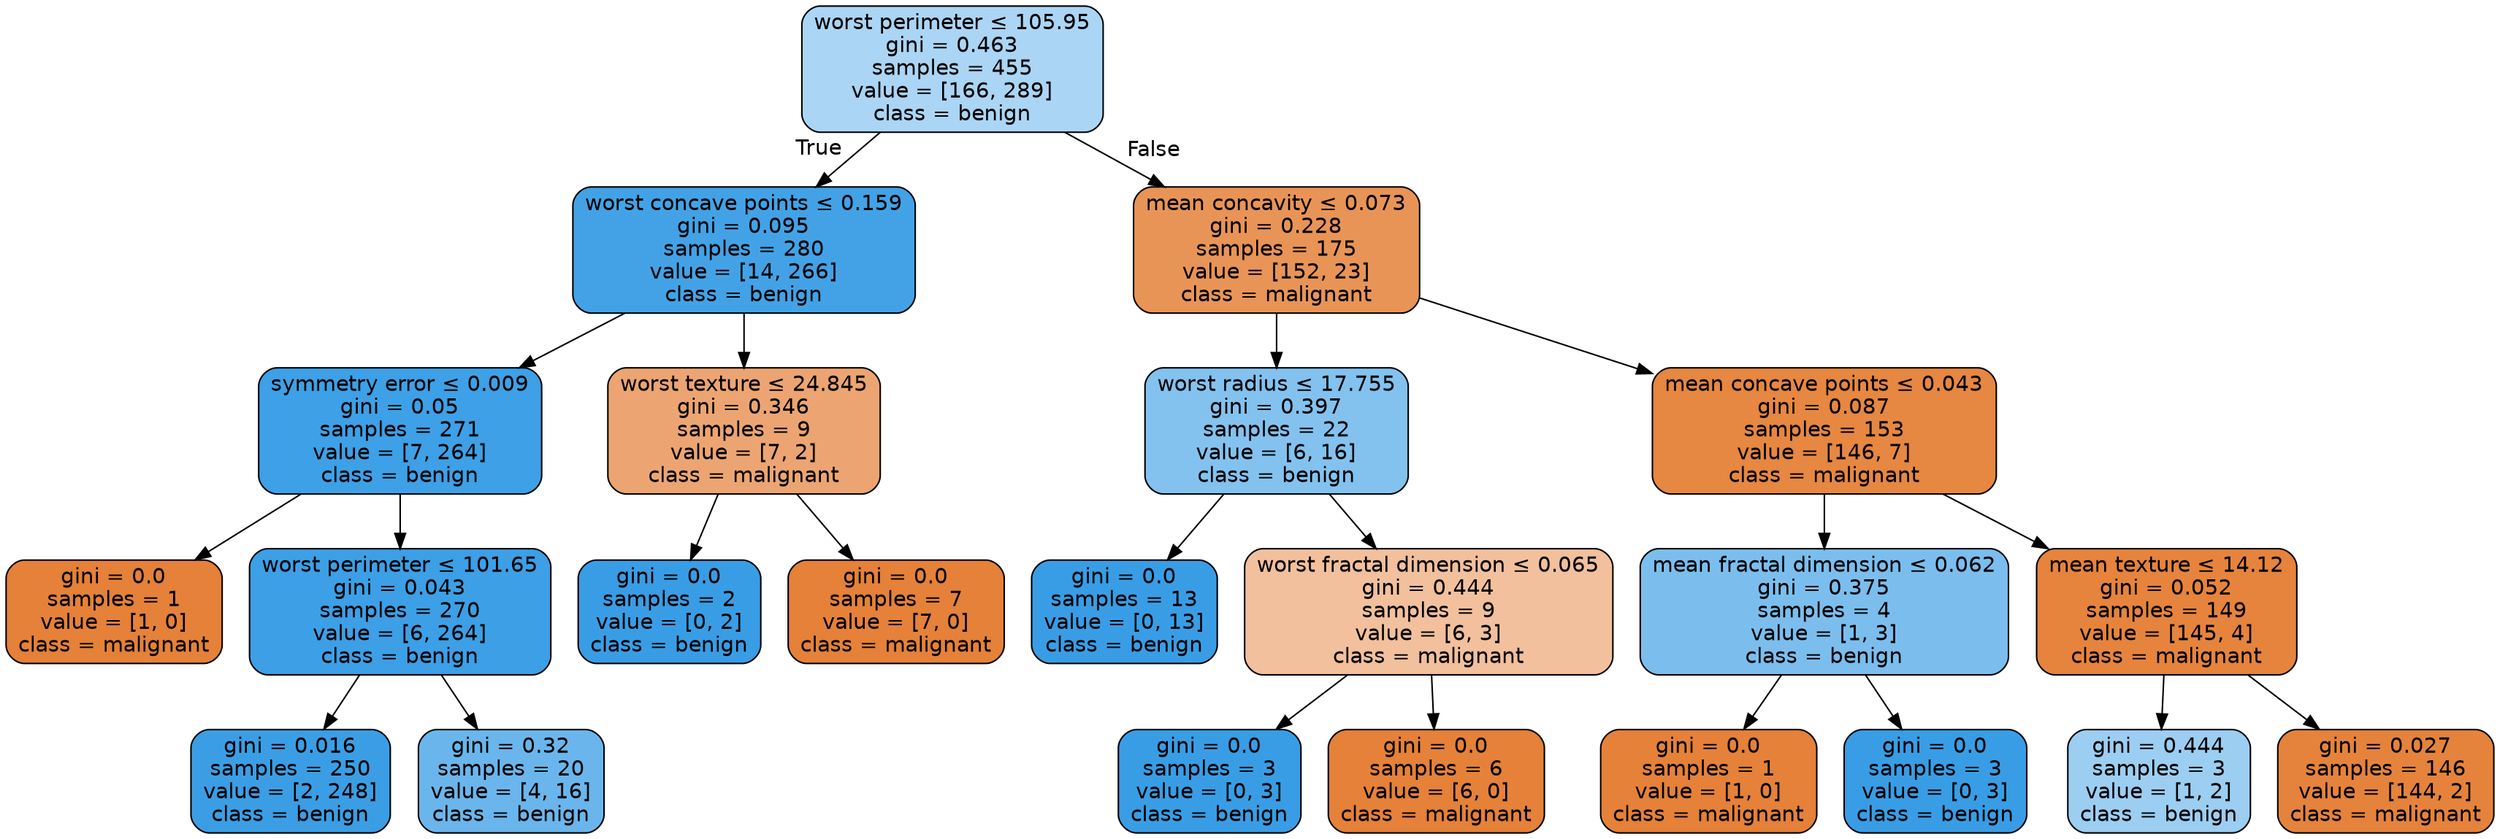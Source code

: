 digraph Tree {
node [shape=box, style="filled, rounded", color="black", fontname=helvetica] ;
edge [fontname=helvetica] ;
0 [label=<worst perimeter &le; 105.95<br/>gini = 0.463<br/>samples = 455<br/>value = [166, 289]<br/>class = benign>, fillcolor="#abd5f4"] ;
1 [label=<worst concave points &le; 0.159<br/>gini = 0.095<br/>samples = 280<br/>value = [14, 266]<br/>class = benign>, fillcolor="#43a2e6"] ;
0 -> 1 [labeldistance=2.5, labelangle=45, headlabel="True"] ;
2 [label=<symmetry error &le; 0.009<br/>gini = 0.05<br/>samples = 271<br/>value = [7, 264]<br/>class = benign>, fillcolor="#3ea0e6"] ;
1 -> 2 ;
3 [label=<gini = 0.0<br/>samples = 1<br/>value = [1, 0]<br/>class = malignant>, fillcolor="#e58139"] ;
2 -> 3 ;
4 [label=<worst perimeter &le; 101.65<br/>gini = 0.043<br/>samples = 270<br/>value = [6, 264]<br/>class = benign>, fillcolor="#3d9fe6"] ;
2 -> 4 ;
5 [label=<gini = 0.016<br/>samples = 250<br/>value = [2, 248]<br/>class = benign>, fillcolor="#3b9ee5"] ;
4 -> 5 ;
6 [label=<gini = 0.32<br/>samples = 20<br/>value = [4, 16]<br/>class = benign>, fillcolor="#6ab6ec"] ;
4 -> 6 ;
7 [label=<worst texture &le; 24.845<br/>gini = 0.346<br/>samples = 9<br/>value = [7, 2]<br/>class = malignant>, fillcolor="#eca572"] ;
1 -> 7 ;
8 [label=<gini = 0.0<br/>samples = 2<br/>value = [0, 2]<br/>class = benign>, fillcolor="#399de5"] ;
7 -> 8 ;
9 [label=<gini = 0.0<br/>samples = 7<br/>value = [7, 0]<br/>class = malignant>, fillcolor="#e58139"] ;
7 -> 9 ;
10 [label=<mean concavity &le; 0.073<br/>gini = 0.228<br/>samples = 175<br/>value = [152, 23]<br/>class = malignant>, fillcolor="#e99457"] ;
0 -> 10 [labeldistance=2.5, labelangle=-45, headlabel="False"] ;
11 [label=<worst radius &le; 17.755<br/>gini = 0.397<br/>samples = 22<br/>value = [6, 16]<br/>class = benign>, fillcolor="#83c2ef"] ;
10 -> 11 ;
12 [label=<gini = 0.0<br/>samples = 13<br/>value = [0, 13]<br/>class = benign>, fillcolor="#399de5"] ;
11 -> 12 ;
13 [label=<worst fractal dimension &le; 0.065<br/>gini = 0.444<br/>samples = 9<br/>value = [6, 3]<br/>class = malignant>, fillcolor="#f2c09c"] ;
11 -> 13 ;
14 [label=<gini = 0.0<br/>samples = 3<br/>value = [0, 3]<br/>class = benign>, fillcolor="#399de5"] ;
13 -> 14 ;
15 [label=<gini = 0.0<br/>samples = 6<br/>value = [6, 0]<br/>class = malignant>, fillcolor="#e58139"] ;
13 -> 15 ;
16 [label=<mean concave points &le; 0.043<br/>gini = 0.087<br/>samples = 153<br/>value = [146, 7]<br/>class = malignant>, fillcolor="#e68742"] ;
10 -> 16 ;
17 [label=<mean fractal dimension &le; 0.062<br/>gini = 0.375<br/>samples = 4<br/>value = [1, 3]<br/>class = benign>, fillcolor="#7bbeee"] ;
16 -> 17 ;
18 [label=<gini = 0.0<br/>samples = 1<br/>value = [1, 0]<br/>class = malignant>, fillcolor="#e58139"] ;
17 -> 18 ;
19 [label=<gini = 0.0<br/>samples = 3<br/>value = [0, 3]<br/>class = benign>, fillcolor="#399de5"] ;
17 -> 19 ;
20 [label=<mean texture &le; 14.12<br/>gini = 0.052<br/>samples = 149<br/>value = [145, 4]<br/>class = malignant>, fillcolor="#e6843e"] ;
16 -> 20 ;
21 [label=<gini = 0.444<br/>samples = 3<br/>value = [1, 2]<br/>class = benign>, fillcolor="#9ccef2"] ;
20 -> 21 ;
22 [label=<gini = 0.027<br/>samples = 146<br/>value = [144, 2]<br/>class = malignant>, fillcolor="#e5833c"] ;
20 -> 22 ;
}